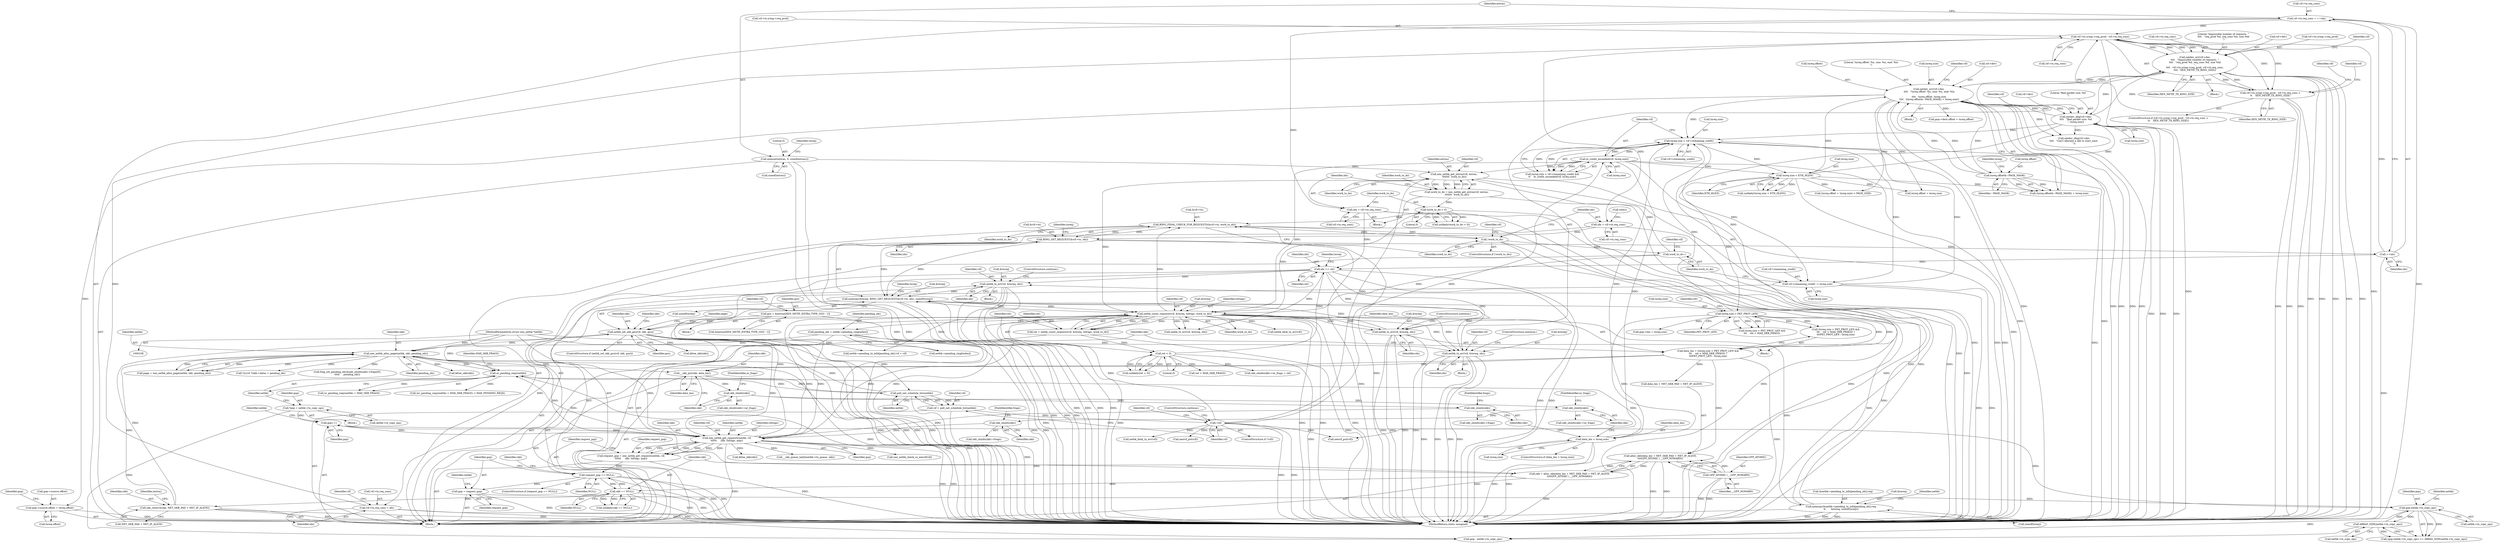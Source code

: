 digraph "0_linux_48856286b64e4b66ec62b94e504d0b29c1ade664_3@pointer" {
"1000490" [label="(Call,gop->source.offset = txreq.offset)"];
"1000340" [label="(Call,netdev_err(vif->dev,\n \t\t\t\t   \"txreq.offset: %x, size: %u, end: %lu\n\",\n \t\t\t\t   txreq.offset, txreq.size,\n \t\t\t\t   (txreq.offset&~PAGE_MASK) + txreq.size))"];
"1000314" [label="(Call,netdev_dbg(vif->dev,\n\t\t\t\t   \"Bad packet size: %d\n\", txreq.size))"];
"1000170" [label="(Call,netdev_err(vif->dev,\n\t\t\t\t   \"Impossible number of requests. \"\n\t\t\t\t   \"req_prod %d, req_cons %d, size %ld\n\",\n\t\t\t\t   vif->tx.sring->req_prod, vif->tx.req_cons,\n\t\t\t\t   XEN_NETIF_TX_RING_SIZE))"];
"1000155" [label="(Call,vif->tx.sring->req_prod - vif->tx.req_cons)"];
"1000250" [label="(Call,vif->tx.req_cons = ++idx)"];
"1000256" [label="(Call,++idx)"];
"1000215" [label="(Call,RING_GET_REQUEST(&vif->tx, idx))"];
"1000191" [label="(Call,RING_FINAL_CHECK_FOR_REQUESTS(&vif->tx, work_to_do))"];
"1000285" [label="(Call,work_to_do < 0)"];
"1000270" [label="(Call,work_to_do = xen_netbk_get_extras(vif, extras,\n \t\t\t\t\t\t\t  work_to_do))"];
"1000272" [label="(Call,xen_netbk_get_extras(vif, extras,\n \t\t\t\t\t\t\t  work_to_do))"];
"1000150" [label="(Call,!vif)"];
"1000145" [label="(Call,vif = poll_net_schedule_list(netbk))"];
"1000147" [label="(Call,poll_net_schedule_list(netbk))"];
"1000124" [label="(Call,nr_pending_reqs(netbk))"];
"1000454" [label="(Call,xen_netbk_alloc_page(netbk, skb, pending_idx))"];
"1000109" [label="(MethodParameterIn,struct xen_netbk *netbk)"];
"1000444" [label="(Call,netbk_set_skb_gso(vif, skb, gso))"];
"1000291" [label="(Call,netbk_count_requests(vif, &txreq, txfrags, work_to_do))"];
"1000232" [label="(Call,tx_credit_exceeded(vif, txreq.size))"];
"1000225" [label="(Call,txreq.size > vif->remaining_credit)"];
"1000580" [label="(Call,data_len < txreq.size)"];
"1000570" [label="(Call,__skb_put(skb, data_len))"];
"1000376" [label="(Call,data_len = (txreq.size > PKT_PROT_LEN &&\n\t\t\t    ret < MAX_SKB_FRAGS) ?\n\t\t\tPKT_PROT_LEN : txreq.size)"];
"1000380" [label="(Call,txreq.size > PKT_PROT_LEN)"];
"1000308" [label="(Call,txreq.size < ETH_HLEN)"];
"1000241" [label="(Call,vif->remaining_credit -= txreq.size)"];
"1000212" [label="(Call,memcpy(&txreq, RING_GET_REQUEST(&vif->tx, idx), sizeof(txreq)))"];
"1000630" [label="(Call,netbk_tx_err(vif, &txreq, idx))"];
"1000617" [label="(Call,xen_netbk_get_requests(netbk, vif,\n\t\t\t\t\t\t     skb, txfrags, gop))"];
"1000606" [label="(Call,skb_shinfo(skb))"];
"1000575" [label="(Call,skb_shinfo(skb))"];
"1000595" [label="(Call,skb_shinfo(skb))"];
"1000588" [label="(Call,skb_shinfo(skb))"];
"1000538" [label="(Call,gop++)"];
"1000112" [label="(Call,*gop = netbk->tx_copy_ops)"];
"1000656" [label="(Call,gop-netbk->tx_copy_ops)"];
"1000636" [label="(Call,gop = request_gop)"];
"1000624" [label="(Call,request_gop == NULL)"];
"1000615" [label="(Call,request_gop = xen_netbk_get_requests(netbk, vif,\n\t\t\t\t\t\t     skb, txfrags, gop))"];
"1000405" [label="(Call,skb == NULL)"];
"1000392" [label="(Call,skb = alloc_skb(data_len + NET_SKB_PAD + NET_IP_ALIGN,\n\t\t\t\tGFP_ATOMIC | __GFP_NOWARN))"];
"1000394" [label="(Call,alloc_skb(data_len + NET_SKB_PAD + NET_IP_ALIGN,\n\t\t\t\tGFP_ATOMIC | __GFP_NOWARN))"];
"1000400" [label="(Call,GFP_ATOMIC | __GFP_NOWARN)"];
"1000661" [label="(Call,ARRAY_SIZE(netbk->tx_copy_ops))"];
"1000540" [label="(Call,memcpy(&netbk->pending_tx_info[pending_idx].req,\n\t\t       &txreq, sizeof(txreq)))"];
"1000303" [label="(Call,idx += ret)"];
"1000299" [label="(Call,ret < 0)"];
"1000289" [label="(Call,ret = netbk_count_requests(vif, &txreq, txfrags, work_to_do))"];
"1000276" [label="(Call,idx = vif->tx.req_cons)"];
"1000322" [label="(Call,netbk_tx_err(vif, &txreq, idx))"];
"1000464" [label="(Call,netbk_tx_err(vif, &txreq, idx))"];
"1000248" [label="(Call,work_to_do--)"];
"1000198" [label="(Call,!work_to_do)"];
"1000420" [label="(Call,skb_reserve(skb, NET_SKB_PAD + NET_IP_ALIGN))"];
"1000435" [label="(Call,gso = &extras[XEN_NETIF_EXTRA_TYPE_GSO - 1])"];
"1000369" [label="(Call,pending_idx = netbk->pending_ring[index])"];
"1000258" [label="(Call,memset(extras, 0, sizeof(extras)))"];
"1000204" [label="(Call,idx = vif->tx.req_cons)"];
"1000645" [label="(Call,vif->tx.req_cons = idx)"];
"1000154" [label="(Call,vif->tx.sring->req_prod - vif->tx.req_cons >\n\t\t    XEN_NETIF_TX_RING_SIZE)"];
"1000352" [label="(Call,txreq.offset&~PAGE_MASK)"];
"1000224" [label="(Call,txreq.size > vif->remaining_credit &&\n\t\t    tx_credit_exceeded(vif, txreq.size))"];
"1000204" [label="(Call,idx = vif->tx.req_cons)"];
"1000576" [label="(Identifier,skb)"];
"1000227" [label="(Identifier,txreq)"];
"1000400" [label="(Call,GFP_ATOMIC | __GFP_NOWARN)"];
"1000124" [label="(Call,nr_pending_reqs(netbk))"];
"1000465" [label="(Identifier,vif)"];
"1000241" [label="(Call,vif->remaining_credit -= txreq.size)"];
"1000629" [label="(Identifier,skb)"];
"1000385" [label="(Call,ret < MAX_SKB_FRAGS)"];
"1000226" [label="(Call,txreq.size)"];
"1000657" [label="(Identifier,gop)"];
"1000275" [label="(Identifier,work_to_do)"];
"1000491" [label="(Call,gop->source.offset)"];
"1000443" [label="(ControlStructure,if (netbk_set_skb_gso(vif, skb, gso)))"];
"1000645" [label="(Call,vif->tx.req_cons = idx)"];
"1000651" [label="(Identifier,idx)"];
"1000277" [label="(Identifier,idx)"];
"1000573" [label="(Call,skb_shinfo(skb)->nr_frags = ret)"];
"1000420" [label="(Call,skb_reserve(skb, NET_SKB_PAD + NET_IP_ALIGN))"];
"1000597" [label="(FieldIdentifier,frags)"];
"1000134" [label="(Block,)"];
"1000623" [label="(ControlStructure,if (request_gop == NULL))"];
"1000406" [label="(Identifier,skb)"];
"1000663" [label="(Identifier,netbk)"];
"1000642" [label="(Identifier,netbk)"];
"1000386" [label="(Identifier,ret)"];
"1000257" [label="(Identifier,idx)"];
"1000503" [label="(Identifier,gop)"];
"1000630" [label="(Call,netbk_tx_err(vif, &txreq, idx))"];
"1000187" [label="(Identifier,XEN_NETIF_TX_RING_SIZE)"];
"1000250" [label="(Call,vif->tx.req_cons = ++idx)"];
"1000272" [label="(Call,xen_netbk_get_extras(vif, extras,\n \t\t\t\t\t\t\t  work_to_do))"];
"1000369" [label="(Call,pending_idx = netbk->pending_ring[index])"];
"1000615" [label="(Call,request_gop = xen_netbk_get_requests(netbk, vif,\n\t\t\t\t\t\t     skb, txfrags, gop))"];
"1000201" [label="(Call,xenvif_put(vif))"];
"1000428" [label="(Identifier,extras)"];
"1000213" [label="(Call,&txreq)"];
"1000233" [label="(Identifier,vif)"];
"1000301" [label="(Literal,0)"];
"1000405" [label="(Call,skb == NULL)"];
"1000553" [label="(Call,netbk->pending_tx_info[pending_idx].vif = vif)"];
"1000260" [label="(Literal,0)"];
"1000175" [label="(Call,vif->tx.sring->req_prod)"];
"1000371" [label="(Call,netbk->pending_ring[index])"];
"1000624" [label="(Call,request_gop == NULL)"];
"1000298" [label="(Call,unlikely(ret < 0))"];
"1000456" [label="(Identifier,skb)"];
"1000312" [label="(Identifier,ETH_HLEN)"];
"1000450" [label="(Identifier,skb)"];
"1000109" [label="(MethodParameterIn,struct xen_netbk *netbk)"];
"1000225" [label="(Call,txreq.size > vif->remaining_credit)"];
"1000308" [label="(Call,txreq.size < ETH_HLEN)"];
"1000188" [label="(Call,netbk_fatal_tx_err(vif))"];
"1000172" [label="(Identifier,vif)"];
"1000404" [label="(Call,unlikely(skb == NULL))"];
"1000322" [label="(Call,netbk_tx_err(vif, &txreq, idx))"];
"1000222" [label="(Identifier,txreq)"];
"1000270" [label="(Call,work_to_do = xen_netbk_get_extras(vif, extras,\n \t\t\t\t\t\t\t  work_to_do))"];
"1000339" [label="(Block,)"];
"1000628" [label="(Call,kfree_skb(skb))"];
"1000594" [label="(Call,skb_shinfo(skb)->frags)"];
"1000199" [label="(Identifier,work_to_do)"];
"1000662" [label="(Call,netbk->tx_copy_ops)"];
"1000570" [label="(Call,__skb_put(skb, data_len))"];
"1000361" [label="(Identifier,vif)"];
"1000258" [label="(Call,memset(extras, 0, sizeof(extras)))"];
"1000596" [label="(Identifier,skb)"];
"1000330" [label="(Call,(txreq.offset + txreq.size) > PAGE_SIZE)"];
"1000526" [label="(Call,gop->len = txreq.size)"];
"1000496" [label="(Call,txreq.offset)"];
"1000299" [label="(Call,ret < 0)"];
"1000194" [label="(Identifier,vif)"];
"1000541" [label="(Call,&netbk->pending_tx_info[pending_idx].req)"];
"1000517" [label="(Call,gop->dest.offset = txreq.offset)"];
"1000168" [label="(Identifier,XEN_NETIF_TX_RING_SIZE)"];
"1000324" [label="(Call,&txreq)"];
"1000123" [label="(Call,nr_pending_reqs(netbk) + MAX_SKB_FRAGS)"];
"1000286" [label="(Identifier,work_to_do)"];
"1000152" [label="(ControlStructure,continue;)"];
"1000253" [label="(Identifier,vif)"];
"1000632" [label="(Call,&txreq)"];
"1000625" [label="(Identifier,request_gop)"];
"1000212" [label="(Call,memcpy(&txreq, RING_GET_REQUEST(&vif->tx, idx), sizeof(txreq)))"];
"1000381" [label="(Call,txreq.size)"];
"1000433" [label="(Block,)"];
"1000159" [label="(Identifier,vif)"];
"1000191" [label="(Call,RING_FINAL_CHECK_FOR_REQUESTS(&vif->tx, work_to_do))"];
"1000198" [label="(Call,!work_to_do)"];
"1000261" [label="(Call,sizeof(extras))"];
"1000595" [label="(Call,skb_shinfo(skb))"];
"1000327" [label="(ControlStructure,continue;)"];
"1000392" [label="(Call,skb = alloc_skb(data_len + NET_SKB_PAD + NET_IP_ALIGN,\n\t\t\t\tGFP_ATOMIC | __GFP_NOWARN))"];
"1000341" [label="(Call,vif->dev)"];
"1000229" [label="(Call,vif->remaining_credit)"];
"1000588" [label="(Call,skb_shinfo(skb))"];
"1000345" [label="(Call,txreq.offset)"];
"1000259" [label="(Identifier,extras)"];
"1000672" [label="(MethodReturn,static unsigned)"];
"1000571" [label="(Identifier,skb)"];
"1000577" [label="(FieldIdentifier,nr_frags)"];
"1000189" [label="(Identifier,vif)"];
"1000376" [label="(Call,data_len = (txreq.size > PKT_PROT_LEN &&\n\t\t\t    ret < MAX_SKB_FRAGS) ?\n\t\t\tPKT_PROT_LEN : txreq.size)"];
"1000384" [label="(Identifier,PKT_PROT_LEN)"];
"1000579" [label="(ControlStructure,if (data_len < txreq.size))"];
"1000323" [label="(Identifier,vif)"];
"1000352" [label="(Call,txreq.offset&~PAGE_MASK)"];
"1000284" [label="(Call,unlikely(work_to_do < 0))"];
"1000446" [label="(Identifier,skb)"];
"1000245" [label="(Call,txreq.size)"];
"1000242" [label="(Call,vif->remaining_credit)"];
"1000326" [label="(Identifier,idx)"];
"1000437" [label="(Call,&extras[XEN_NETIF_EXTRA_TYPE_GSO - 1])"];
"1000148" [label="(Identifier,netbk)"];
"1000153" [label="(ControlStructure,if (vif->tx.sring->req_prod - vif->tx.req_cons >\n\t\t    XEN_NETIF_TX_RING_SIZE))"];
"1000635" [label="(ControlStructure,continue;)"];
"1000300" [label="(Identifier,ret)"];
"1000303" [label="(Call,idx += ret)"];
"1000287" [label="(Literal,0)"];
"1000232" [label="(Call,tx_credit_exceeded(vif, txreq.size))"];
"1000656" [label="(Call,gop-netbk->tx_copy_ops)"];
"1000154" [label="(Call,vif->tx.sring->req_prod - vif->tx.req_cons >\n\t\t    XEN_NETIF_TX_RING_SIZE)"];
"1000305" [label="(Identifier,ret)"];
"1000216" [label="(Call,&vif->tx)"];
"1000549" [label="(Call,&txreq)"];
"1000393" [label="(Identifier,skb)"];
"1000444" [label="(Call,netbk_set_skb_gso(vif, skb, gso))"];
"1000634" [label="(Identifier,idx)"];
"1000582" [label="(Call,txreq.size)"];
"1000540" [label="(Call,memcpy(&netbk->pending_tx_info[pending_idx].req,\n\t\t       &txreq, sizeof(txreq)))"];
"1000655" [label="(Call,(gop-netbk->tx_copy_ops) >= ARRAY_SIZE(netbk->tx_copy_ops))"];
"1000151" [label="(Identifier,vif)"];
"1000169" [label="(Block,)"];
"1000379" [label="(Call,txreq.size > PKT_PROT_LEN &&\n\t\t\t    ret < MAX_SKB_FRAGS)"];
"1000452" [label="(Call,page = xen_netbk_alloc_page(netbk, skb, pending_idx))"];
"1000409" [label="(Call,netdev_dbg(vif->dev,\n\t\t\t\t   \"Can't allocate a skb in start_xmit.\n\"))"];
"1000455" [label="(Identifier,netbk)"];
"1000114" [label="(Call,netbk->tx_copy_ops)"];
"1000636" [label="(Call,gop = request_gop)"];
"1000461" [label="(Block,)"];
"1000285" [label="(Call,work_to_do < 0)"];
"1000291" [label="(Call,netbk_count_requests(vif, &txreq, txfrags, work_to_do))"];
"1000626" [label="(Identifier,NULL)"];
"1000627" [label="(Block,)"];
"1000309" [label="(Call,txreq.size)"];
"1000435" [label="(Call,gso = &extras[XEN_NETIF_EXTRA_TYPE_GSO - 1])"];
"1000314" [label="(Call,netdev_dbg(vif->dev,\n\t\t\t\t   \"Bad packet size: %d\n\", txreq.size))"];
"1000155" [label="(Call,vif->tx.sring->req_prod - vif->tx.req_cons)"];
"1000380" [label="(Call,txreq.size > PKT_PROT_LEN)"];
"1000638" [label="(Identifier,request_gop)"];
"1000557" [label="(Identifier,netbk)"];
"1000447" [label="(Identifier,gso)"];
"1000292" [label="(Identifier,vif)"];
"1000377" [label="(Identifier,data_len)"];
"1000110" [label="(Block,)"];
"1000269" [label="(Block,)"];
"1000315" [label="(Call,vif->dev)"];
"1000344" [label="(Literal,\"txreq.offset: %x, size: %u, end: %lu\n\")"];
"1000606" [label="(Call,skb_shinfo(skb))"];
"1000234" [label="(Call,txreq.size)"];
"1000266" [label="(Identifier,txreq)"];
"1000211" [label="(Call,rmb())"];
"1000197" [label="(ControlStructure,if (!work_to_do))"];
"1000126" [label="(Identifier,MAX_SKB_FRAGS)"];
"1000620" [label="(Identifier,skb)"];
"1000248" [label="(Call,work_to_do--)"];
"1000587" [label="(Call,skb_shinfo(skb)->nr_frags)"];
"1000468" [label="(Identifier,idx)"];
"1000318" [label="(Literal,\"Bad packet size: %d\n\")"];
"1000658" [label="(Call,netbk->tx_copy_ops)"];
"1000407" [label="(Identifier,NULL)"];
"1000170" [label="(Call,netdev_err(vif->dev,\n\t\t\t\t   \"Impossible number of requests. \"\n\t\t\t\t   \"req_prod %d, req_cons %d, size %ld\n\",\n\t\t\t\t   vif->tx.sring->req_prod, vif->tx.req_cons,\n\t\t\t\t   XEN_NETIF_TX_RING_SIZE))"];
"1000146" [label="(Identifier,vif)"];
"1000351" [label="(Call,(txreq.offset&~PAGE_MASK) + txreq.size)"];
"1000619" [label="(Identifier,vif)"];
"1000112" [label="(Call,*gop = netbk->tx_copy_ops)"];
"1000639" [label="(Call,__skb_queue_tail(&netbk->tx_queue, skb))"];
"1000290" [label="(Identifier,ret)"];
"1000490" [label="(Call,gop->source.offset = txreq.offset)"];
"1000667" [label="(Call,gop - netbk->tx_copy_ops)"];
"1000196" [label="(Identifier,work_to_do)"];
"1000607" [label="(Identifier,skb)"];
"1000271" [label="(Identifier,work_to_do)"];
"1000163" [label="(Call,vif->tx.req_cons)"];
"1000149" [label="(ControlStructure,if (!vif))"];
"1000238" [label="(Call,xenvif_put(vif))"];
"1000538" [label="(Call,gop++)"];
"1000293" [label="(Call,&txreq)"];
"1000539" [label="(Identifier,gop)"];
"1000445" [label="(Identifier,vif)"];
"1000545" [label="(Identifier,netbk)"];
"1000661" [label="(Call,ARRAY_SIZE(netbk->tx_copy_ops))"];
"1000304" [label="(Identifier,idx)"];
"1000122" [label="(Call,(nr_pending_reqs(netbk) + MAX_SKB_FRAGS) < MAX_PENDING_REQS)"];
"1000617" [label="(Call,xen_netbk_get_requests(netbk, vif,\n\t\t\t\t\t\t     skb, txfrags, gop))"];
"1000574" [label="(Call,skb_shinfo(skb)->nr_frags)"];
"1000572" [label="(Identifier,data_len)"];
"1000401" [label="(Identifier,GFP_ATOMIC)"];
"1000147" [label="(Call,poll_net_schedule_list(netbk))"];
"1000562" [label="(Call,*((u16 *)skb->data) = pending_idx)"];
"1000394" [label="(Call,alloc_skb(data_len + NET_SKB_PAD + NET_IP_ALIGN,\n\t\t\t\tGFP_ATOMIC | __GFP_NOWARN))"];
"1000449" [label="(Call,kfree_skb(skb))"];
"1000591" [label="(Call,frag_set_pending_idx(&skb_shinfo(skb)->frags[0],\n\t\t\t\t\t     pending_idx))"];
"1000590" [label="(FieldIdentifier,nr_frags)"];
"1000276" [label="(Call,idx = vif->tx.req_cons)"];
"1000414" [label="(Call,netbk_tx_err(vif, &txreq, idx))"];
"1000605" [label="(Call,skb_shinfo(skb)->frags)"];
"1000464" [label="(Call,netbk_tx_err(vif, &txreq, idx))"];
"1000580" [label="(Call,data_len < txreq.size)"];
"1000192" [label="(Call,&vif->tx)"];
"1000289" [label="(Call,ret = netbk_count_requests(vif, &txreq, txfrags, work_to_do))"];
"1000156" [label="(Call,vif->tx.sring->req_prod)"];
"1000575" [label="(Call,skb_shinfo(skb))"];
"1000378" [label="(Call,(txreq.size > PKT_PROT_LEN &&\n\t\t\t    ret < MAX_SKB_FRAGS) ?\n\t\t\tPKT_PROT_LEN : txreq.size)"];
"1000646" [label="(Call,vif->tx.req_cons)"];
"1000653" [label="(Identifier,vif)"];
"1000348" [label="(Call,txreq.size)"];
"1000589" [label="(Identifier,skb)"];
"1000220" [label="(Identifier,idx)"];
"1000150" [label="(Call,!vif)"];
"1000454" [label="(Call,xen_netbk_alloc_page(netbk, skb, pending_idx))"];
"1000313" [label="(Block,)"];
"1000469" [label="(ControlStructure,continue;)"];
"1000436" [label="(Identifier,gso)"];
"1000608" [label="(FieldIdentifier,frags)"];
"1000581" [label="(Identifier,data_len)"];
"1000295" [label="(Identifier,txfrags)"];
"1000296" [label="(Identifier,work_to_do)"];
"1000125" [label="(Identifier,netbk)"];
"1000182" [label="(Call,vif->tx.req_cons)"];
"1000174" [label="(Literal,\"Impossible number of requests. \"\n\t\t\t\t   \"req_prod %d, req_cons %d, size %ld\n\")"];
"1000622" [label="(Identifier,gop)"];
"1000251" [label="(Call,vif->tx.req_cons)"];
"1000256" [label="(Call,++idx)"];
"1000453" [label="(Identifier,page)"];
"1000145" [label="(Call,vif = poll_net_schedule_list(netbk))"];
"1000171" [label="(Call,vif->dev)"];
"1000395" [label="(Call,data_len + NET_SKB_PAD + NET_IP_ALIGN)"];
"1000618" [label="(Identifier,netbk)"];
"1000457" [label="(Identifier,pending_idx)"];
"1000205" [label="(Identifier,idx)"];
"1000402" [label="(Identifier,__GFP_NOWARN)"];
"1000249" [label="(Identifier,work_to_do)"];
"1000621" [label="(Identifier,txfrags)"];
"1000466" [label="(Call,&txreq)"];
"1000370" [label="(Identifier,pending_idx)"];
"1000273" [label="(Identifier,vif)"];
"1000356" [label="(Identifier,~PAGE_MASK)"];
"1000616" [label="(Identifier,request_gop)"];
"1000358" [label="(Identifier,txreq)"];
"1000221" [label="(Call,sizeof(txreq))"];
"1000215" [label="(Call,RING_GET_REQUEST(&vif->tx, idx))"];
"1000206" [label="(Call,vif->tx.req_cons)"];
"1000331" [label="(Call,txreq.offset + txreq.size)"];
"1000319" [label="(Call,txreq.size)"];
"1000551" [label="(Call,sizeof(txreq))"];
"1000113" [label="(Identifier,gop)"];
"1000340" [label="(Call,netdev_err(vif->dev,\n \t\t\t\t   \"txreq.offset: %x, size: %u, end: %lu\n\",\n \t\t\t\t   txreq.offset, txreq.size,\n \t\t\t\t   (txreq.offset&~PAGE_MASK) + txreq.size))"];
"1000631" [label="(Identifier,vif)"];
"1000421" [label="(Identifier,skb)"];
"1000360" [label="(Call,netbk_fatal_tx_err(vif))"];
"1000422" [label="(Call,NET_SKB_PAD + NET_IP_ALIGN)"];
"1000278" [label="(Call,vif->tx.req_cons)"];
"1000307" [label="(Call,unlikely(txreq.size < ETH_HLEN))"];
"1000462" [label="(Call,kfree_skb(skb))"];
"1000353" [label="(Call,txreq.offset)"];
"1000202" [label="(Identifier,vif)"];
"1000637" [label="(Identifier,gop)"];
"1000652" [label="(Call,xen_netbk_check_rx_xenvif(vif))"];
"1000274" [label="(Identifier,extras)"];
"1000310" [label="(Identifier,txreq)"];
"1000490" -> "1000134"  [label="AST: "];
"1000490" -> "1000496"  [label="CFG: "];
"1000491" -> "1000490"  [label="AST: "];
"1000496" -> "1000490"  [label="AST: "];
"1000503" -> "1000490"  [label="CFG: "];
"1000490" -> "1000672"  [label="DDG: "];
"1000340" -> "1000490"  [label="DDG: "];
"1000340" -> "1000339"  [label="AST: "];
"1000340" -> "1000351"  [label="CFG: "];
"1000341" -> "1000340"  [label="AST: "];
"1000344" -> "1000340"  [label="AST: "];
"1000345" -> "1000340"  [label="AST: "];
"1000348" -> "1000340"  [label="AST: "];
"1000351" -> "1000340"  [label="AST: "];
"1000361" -> "1000340"  [label="CFG: "];
"1000340" -> "1000672"  [label="DDG: "];
"1000340" -> "1000672"  [label="DDG: "];
"1000340" -> "1000672"  [label="DDG: "];
"1000340" -> "1000672"  [label="DDG: "];
"1000340" -> "1000672"  [label="DDG: "];
"1000340" -> "1000170"  [label="DDG: "];
"1000340" -> "1000225"  [label="DDG: "];
"1000340" -> "1000314"  [label="DDG: "];
"1000340" -> "1000330"  [label="DDG: "];
"1000340" -> "1000331"  [label="DDG: "];
"1000314" -> "1000340"  [label="DDG: "];
"1000170" -> "1000340"  [label="DDG: "];
"1000352" -> "1000340"  [label="DDG: "];
"1000352" -> "1000340"  [label="DDG: "];
"1000308" -> "1000340"  [label="DDG: "];
"1000340" -> "1000352"  [label="DDG: "];
"1000340" -> "1000409"  [label="DDG: "];
"1000340" -> "1000517"  [label="DDG: "];
"1000314" -> "1000313"  [label="AST: "];
"1000314" -> "1000319"  [label="CFG: "];
"1000315" -> "1000314"  [label="AST: "];
"1000318" -> "1000314"  [label="AST: "];
"1000319" -> "1000314"  [label="AST: "];
"1000323" -> "1000314"  [label="CFG: "];
"1000314" -> "1000672"  [label="DDG: "];
"1000314" -> "1000672"  [label="DDG: "];
"1000314" -> "1000672"  [label="DDG: "];
"1000314" -> "1000170"  [label="DDG: "];
"1000314" -> "1000225"  [label="DDG: "];
"1000170" -> "1000314"  [label="DDG: "];
"1000308" -> "1000314"  [label="DDG: "];
"1000314" -> "1000409"  [label="DDG: "];
"1000170" -> "1000169"  [label="AST: "];
"1000170" -> "1000187"  [label="CFG: "];
"1000171" -> "1000170"  [label="AST: "];
"1000174" -> "1000170"  [label="AST: "];
"1000175" -> "1000170"  [label="AST: "];
"1000182" -> "1000170"  [label="AST: "];
"1000187" -> "1000170"  [label="AST: "];
"1000189" -> "1000170"  [label="CFG: "];
"1000170" -> "1000672"  [label="DDG: "];
"1000170" -> "1000672"  [label="DDG: "];
"1000170" -> "1000672"  [label="DDG: "];
"1000170" -> "1000672"  [label="DDG: "];
"1000170" -> "1000672"  [label="DDG: "];
"1000170" -> "1000155"  [label="DDG: "];
"1000170" -> "1000155"  [label="DDG: "];
"1000170" -> "1000154"  [label="DDG: "];
"1000155" -> "1000170"  [label="DDG: "];
"1000155" -> "1000170"  [label="DDG: "];
"1000154" -> "1000170"  [label="DDG: "];
"1000170" -> "1000409"  [label="DDG: "];
"1000155" -> "1000154"  [label="AST: "];
"1000155" -> "1000163"  [label="CFG: "];
"1000156" -> "1000155"  [label="AST: "];
"1000163" -> "1000155"  [label="AST: "];
"1000168" -> "1000155"  [label="CFG: "];
"1000155" -> "1000672"  [label="DDG: "];
"1000155" -> "1000672"  [label="DDG: "];
"1000155" -> "1000154"  [label="DDG: "];
"1000155" -> "1000154"  [label="DDG: "];
"1000250" -> "1000155"  [label="DDG: "];
"1000645" -> "1000155"  [label="DDG: "];
"1000155" -> "1000204"  [label="DDG: "];
"1000250" -> "1000134"  [label="AST: "];
"1000250" -> "1000256"  [label="CFG: "];
"1000251" -> "1000250"  [label="AST: "];
"1000256" -> "1000250"  [label="AST: "];
"1000259" -> "1000250"  [label="CFG: "];
"1000250" -> "1000672"  [label="DDG: "];
"1000256" -> "1000250"  [label="DDG: "];
"1000250" -> "1000276"  [label="DDG: "];
"1000256" -> "1000257"  [label="CFG: "];
"1000257" -> "1000256"  [label="AST: "];
"1000256" -> "1000672"  [label="DDG: "];
"1000215" -> "1000256"  [label="DDG: "];
"1000256" -> "1000303"  [label="DDG: "];
"1000215" -> "1000212"  [label="AST: "];
"1000215" -> "1000220"  [label="CFG: "];
"1000216" -> "1000215"  [label="AST: "];
"1000220" -> "1000215"  [label="AST: "];
"1000222" -> "1000215"  [label="CFG: "];
"1000215" -> "1000672"  [label="DDG: "];
"1000215" -> "1000672"  [label="DDG: "];
"1000215" -> "1000191"  [label="DDG: "];
"1000215" -> "1000212"  [label="DDG: "];
"1000215" -> "1000212"  [label="DDG: "];
"1000191" -> "1000215"  [label="DDG: "];
"1000204" -> "1000215"  [label="DDG: "];
"1000191" -> "1000134"  [label="AST: "];
"1000191" -> "1000196"  [label="CFG: "];
"1000192" -> "1000191"  [label="AST: "];
"1000196" -> "1000191"  [label="AST: "];
"1000199" -> "1000191"  [label="CFG: "];
"1000191" -> "1000672"  [label="DDG: "];
"1000191" -> "1000672"  [label="DDG: "];
"1000285" -> "1000191"  [label="DDG: "];
"1000291" -> "1000191"  [label="DDG: "];
"1000198" -> "1000191"  [label="DDG: "];
"1000191" -> "1000198"  [label="DDG: "];
"1000285" -> "1000284"  [label="AST: "];
"1000285" -> "1000287"  [label="CFG: "];
"1000286" -> "1000285"  [label="AST: "];
"1000287" -> "1000285"  [label="AST: "];
"1000284" -> "1000285"  [label="CFG: "];
"1000285" -> "1000672"  [label="DDG: "];
"1000285" -> "1000284"  [label="DDG: "];
"1000285" -> "1000284"  [label="DDG: "];
"1000270" -> "1000285"  [label="DDG: "];
"1000285" -> "1000291"  [label="DDG: "];
"1000270" -> "1000269"  [label="AST: "];
"1000270" -> "1000272"  [label="CFG: "];
"1000271" -> "1000270"  [label="AST: "];
"1000272" -> "1000270"  [label="AST: "];
"1000277" -> "1000270"  [label="CFG: "];
"1000270" -> "1000672"  [label="DDG: "];
"1000272" -> "1000270"  [label="DDG: "];
"1000272" -> "1000270"  [label="DDG: "];
"1000272" -> "1000270"  [label="DDG: "];
"1000272" -> "1000275"  [label="CFG: "];
"1000273" -> "1000272"  [label="AST: "];
"1000274" -> "1000272"  [label="AST: "];
"1000275" -> "1000272"  [label="AST: "];
"1000272" -> "1000672"  [label="DDG: "];
"1000272" -> "1000672"  [label="DDG: "];
"1000150" -> "1000272"  [label="DDG: "];
"1000232" -> "1000272"  [label="DDG: "];
"1000258" -> "1000272"  [label="DDG: "];
"1000248" -> "1000272"  [label="DDG: "];
"1000272" -> "1000291"  [label="DDG: "];
"1000150" -> "1000149"  [label="AST: "];
"1000150" -> "1000151"  [label="CFG: "];
"1000151" -> "1000150"  [label="AST: "];
"1000152" -> "1000150"  [label="CFG: "];
"1000159" -> "1000150"  [label="CFG: "];
"1000150" -> "1000672"  [label="DDG: "];
"1000150" -> "1000672"  [label="DDG: "];
"1000145" -> "1000150"  [label="DDG: "];
"1000150" -> "1000188"  [label="DDG: "];
"1000150" -> "1000201"  [label="DDG: "];
"1000150" -> "1000232"  [label="DDG: "];
"1000150" -> "1000238"  [label="DDG: "];
"1000150" -> "1000291"  [label="DDG: "];
"1000145" -> "1000134"  [label="AST: "];
"1000145" -> "1000147"  [label="CFG: "];
"1000146" -> "1000145"  [label="AST: "];
"1000147" -> "1000145"  [label="AST: "];
"1000151" -> "1000145"  [label="CFG: "];
"1000145" -> "1000672"  [label="DDG: "];
"1000147" -> "1000145"  [label="DDG: "];
"1000147" -> "1000148"  [label="CFG: "];
"1000148" -> "1000147"  [label="AST: "];
"1000147" -> "1000672"  [label="DDG: "];
"1000147" -> "1000124"  [label="DDG: "];
"1000124" -> "1000147"  [label="DDG: "];
"1000109" -> "1000147"  [label="DDG: "];
"1000147" -> "1000454"  [label="DDG: "];
"1000124" -> "1000123"  [label="AST: "];
"1000124" -> "1000125"  [label="CFG: "];
"1000125" -> "1000124"  [label="AST: "];
"1000126" -> "1000124"  [label="CFG: "];
"1000124" -> "1000672"  [label="DDG: "];
"1000124" -> "1000122"  [label="DDG: "];
"1000124" -> "1000123"  [label="DDG: "];
"1000454" -> "1000124"  [label="DDG: "];
"1000617" -> "1000124"  [label="DDG: "];
"1000109" -> "1000124"  [label="DDG: "];
"1000454" -> "1000452"  [label="AST: "];
"1000454" -> "1000457"  [label="CFG: "];
"1000455" -> "1000454"  [label="AST: "];
"1000456" -> "1000454"  [label="AST: "];
"1000457" -> "1000454"  [label="AST: "];
"1000452" -> "1000454"  [label="CFG: "];
"1000454" -> "1000672"  [label="DDG: "];
"1000454" -> "1000452"  [label="DDG: "];
"1000454" -> "1000452"  [label="DDG: "];
"1000454" -> "1000452"  [label="DDG: "];
"1000109" -> "1000454"  [label="DDG: "];
"1000444" -> "1000454"  [label="DDG: "];
"1000420" -> "1000454"  [label="DDG: "];
"1000369" -> "1000454"  [label="DDG: "];
"1000454" -> "1000462"  [label="DDG: "];
"1000454" -> "1000562"  [label="DDG: "];
"1000454" -> "1000570"  [label="DDG: "];
"1000454" -> "1000591"  [label="DDG: "];
"1000454" -> "1000617"  [label="DDG: "];
"1000109" -> "1000108"  [label="AST: "];
"1000109" -> "1000672"  [label="DDG: "];
"1000109" -> "1000617"  [label="DDG: "];
"1000444" -> "1000443"  [label="AST: "];
"1000444" -> "1000447"  [label="CFG: "];
"1000445" -> "1000444"  [label="AST: "];
"1000446" -> "1000444"  [label="AST: "];
"1000447" -> "1000444"  [label="AST: "];
"1000450" -> "1000444"  [label="CFG: "];
"1000453" -> "1000444"  [label="CFG: "];
"1000444" -> "1000672"  [label="DDG: "];
"1000444" -> "1000672"  [label="DDG: "];
"1000444" -> "1000672"  [label="DDG: "];
"1000291" -> "1000444"  [label="DDG: "];
"1000420" -> "1000444"  [label="DDG: "];
"1000435" -> "1000444"  [label="DDG: "];
"1000444" -> "1000449"  [label="DDG: "];
"1000444" -> "1000464"  [label="DDG: "];
"1000444" -> "1000553"  [label="DDG: "];
"1000444" -> "1000617"  [label="DDG: "];
"1000291" -> "1000289"  [label="AST: "];
"1000291" -> "1000296"  [label="CFG: "];
"1000292" -> "1000291"  [label="AST: "];
"1000293" -> "1000291"  [label="AST: "];
"1000295" -> "1000291"  [label="AST: "];
"1000296" -> "1000291"  [label="AST: "];
"1000289" -> "1000291"  [label="CFG: "];
"1000291" -> "1000672"  [label="DDG: "];
"1000291" -> "1000672"  [label="DDG: "];
"1000291" -> "1000672"  [label="DDG: "];
"1000291" -> "1000672"  [label="DDG: "];
"1000291" -> "1000212"  [label="DDG: "];
"1000291" -> "1000289"  [label="DDG: "];
"1000291" -> "1000289"  [label="DDG: "];
"1000291" -> "1000289"  [label="DDG: "];
"1000291" -> "1000289"  [label="DDG: "];
"1000232" -> "1000291"  [label="DDG: "];
"1000212" -> "1000291"  [label="DDG: "];
"1000617" -> "1000291"  [label="DDG: "];
"1000248" -> "1000291"  [label="DDG: "];
"1000291" -> "1000322"  [label="DDG: "];
"1000291" -> "1000322"  [label="DDG: "];
"1000291" -> "1000360"  [label="DDG: "];
"1000291" -> "1000414"  [label="DDG: "];
"1000291" -> "1000414"  [label="DDG: "];
"1000291" -> "1000464"  [label="DDG: "];
"1000291" -> "1000464"  [label="DDG: "];
"1000291" -> "1000540"  [label="DDG: "];
"1000291" -> "1000553"  [label="DDG: "];
"1000291" -> "1000617"  [label="DDG: "];
"1000291" -> "1000617"  [label="DDG: "];
"1000232" -> "1000224"  [label="AST: "];
"1000232" -> "1000234"  [label="CFG: "];
"1000233" -> "1000232"  [label="AST: "];
"1000234" -> "1000232"  [label="AST: "];
"1000224" -> "1000232"  [label="CFG: "];
"1000232" -> "1000672"  [label="DDG: "];
"1000232" -> "1000225"  [label="DDG: "];
"1000232" -> "1000224"  [label="DDG: "];
"1000232" -> "1000224"  [label="DDG: "];
"1000225" -> "1000232"  [label="DDG: "];
"1000232" -> "1000238"  [label="DDG: "];
"1000232" -> "1000241"  [label="DDG: "];
"1000232" -> "1000308"  [label="DDG: "];
"1000225" -> "1000224"  [label="AST: "];
"1000225" -> "1000229"  [label="CFG: "];
"1000226" -> "1000225"  [label="AST: "];
"1000229" -> "1000225"  [label="AST: "];
"1000233" -> "1000225"  [label="CFG: "];
"1000224" -> "1000225"  [label="CFG: "];
"1000225" -> "1000672"  [label="DDG: "];
"1000225" -> "1000672"  [label="DDG: "];
"1000225" -> "1000224"  [label="DDG: "];
"1000225" -> "1000224"  [label="DDG: "];
"1000580" -> "1000225"  [label="DDG: "];
"1000380" -> "1000225"  [label="DDG: "];
"1000241" -> "1000225"  [label="DDG: "];
"1000225" -> "1000241"  [label="DDG: "];
"1000225" -> "1000241"  [label="DDG: "];
"1000225" -> "1000308"  [label="DDG: "];
"1000580" -> "1000579"  [label="AST: "];
"1000580" -> "1000582"  [label="CFG: "];
"1000581" -> "1000580"  [label="AST: "];
"1000582" -> "1000580"  [label="AST: "];
"1000589" -> "1000580"  [label="CFG: "];
"1000607" -> "1000580"  [label="CFG: "];
"1000580" -> "1000672"  [label="DDG: "];
"1000580" -> "1000672"  [label="DDG: "];
"1000580" -> "1000672"  [label="DDG: "];
"1000570" -> "1000580"  [label="DDG: "];
"1000380" -> "1000580"  [label="DDG: "];
"1000570" -> "1000134"  [label="AST: "];
"1000570" -> "1000572"  [label="CFG: "];
"1000571" -> "1000570"  [label="AST: "];
"1000572" -> "1000570"  [label="AST: "];
"1000576" -> "1000570"  [label="CFG: "];
"1000570" -> "1000672"  [label="DDG: "];
"1000376" -> "1000570"  [label="DDG: "];
"1000570" -> "1000575"  [label="DDG: "];
"1000376" -> "1000134"  [label="AST: "];
"1000376" -> "1000378"  [label="CFG: "];
"1000377" -> "1000376"  [label="AST: "];
"1000378" -> "1000376"  [label="AST: "];
"1000393" -> "1000376"  [label="CFG: "];
"1000376" -> "1000672"  [label="DDG: "];
"1000380" -> "1000376"  [label="DDG: "];
"1000380" -> "1000376"  [label="DDG: "];
"1000376" -> "1000394"  [label="DDG: "];
"1000376" -> "1000395"  [label="DDG: "];
"1000380" -> "1000379"  [label="AST: "];
"1000380" -> "1000384"  [label="CFG: "];
"1000381" -> "1000380"  [label="AST: "];
"1000384" -> "1000380"  [label="AST: "];
"1000386" -> "1000380"  [label="CFG: "];
"1000379" -> "1000380"  [label="CFG: "];
"1000380" -> "1000379"  [label="DDG: "];
"1000380" -> "1000379"  [label="DDG: "];
"1000308" -> "1000380"  [label="DDG: "];
"1000380" -> "1000378"  [label="DDG: "];
"1000380" -> "1000378"  [label="DDG: "];
"1000380" -> "1000526"  [label="DDG: "];
"1000308" -> "1000307"  [label="AST: "];
"1000308" -> "1000312"  [label="CFG: "];
"1000309" -> "1000308"  [label="AST: "];
"1000312" -> "1000308"  [label="AST: "];
"1000307" -> "1000308"  [label="CFG: "];
"1000308" -> "1000672"  [label="DDG: "];
"1000308" -> "1000307"  [label="DDG: "];
"1000308" -> "1000307"  [label="DDG: "];
"1000308" -> "1000330"  [label="DDG: "];
"1000308" -> "1000331"  [label="DDG: "];
"1000308" -> "1000351"  [label="DDG: "];
"1000241" -> "1000134"  [label="AST: "];
"1000241" -> "1000245"  [label="CFG: "];
"1000242" -> "1000241"  [label="AST: "];
"1000245" -> "1000241"  [label="AST: "];
"1000249" -> "1000241"  [label="CFG: "];
"1000241" -> "1000672"  [label="DDG: "];
"1000241" -> "1000672"  [label="DDG: "];
"1000212" -> "1000134"  [label="AST: "];
"1000212" -> "1000221"  [label="CFG: "];
"1000213" -> "1000212"  [label="AST: "];
"1000221" -> "1000212"  [label="AST: "];
"1000227" -> "1000212"  [label="CFG: "];
"1000212" -> "1000672"  [label="DDG: "];
"1000212" -> "1000672"  [label="DDG: "];
"1000212" -> "1000672"  [label="DDG: "];
"1000630" -> "1000212"  [label="DDG: "];
"1000322" -> "1000212"  [label="DDG: "];
"1000540" -> "1000212"  [label="DDG: "];
"1000464" -> "1000212"  [label="DDG: "];
"1000630" -> "1000627"  [label="AST: "];
"1000630" -> "1000634"  [label="CFG: "];
"1000631" -> "1000630"  [label="AST: "];
"1000632" -> "1000630"  [label="AST: "];
"1000634" -> "1000630"  [label="AST: "];
"1000635" -> "1000630"  [label="CFG: "];
"1000630" -> "1000672"  [label="DDG: "];
"1000630" -> "1000672"  [label="DDG: "];
"1000630" -> "1000672"  [label="DDG: "];
"1000630" -> "1000672"  [label="DDG: "];
"1000617" -> "1000630"  [label="DDG: "];
"1000540" -> "1000630"  [label="DDG: "];
"1000303" -> "1000630"  [label="DDG: "];
"1000617" -> "1000615"  [label="AST: "];
"1000617" -> "1000622"  [label="CFG: "];
"1000618" -> "1000617"  [label="AST: "];
"1000619" -> "1000617"  [label="AST: "];
"1000620" -> "1000617"  [label="AST: "];
"1000621" -> "1000617"  [label="AST: "];
"1000622" -> "1000617"  [label="AST: "];
"1000615" -> "1000617"  [label="CFG: "];
"1000617" -> "1000672"  [label="DDG: "];
"1000617" -> "1000672"  [label="DDG: "];
"1000617" -> "1000538"  [label="DDG: "];
"1000617" -> "1000615"  [label="DDG: "];
"1000617" -> "1000615"  [label="DDG: "];
"1000617" -> "1000615"  [label="DDG: "];
"1000617" -> "1000615"  [label="DDG: "];
"1000617" -> "1000615"  [label="DDG: "];
"1000606" -> "1000617"  [label="DDG: "];
"1000595" -> "1000617"  [label="DDG: "];
"1000538" -> "1000617"  [label="DDG: "];
"1000617" -> "1000628"  [label="DDG: "];
"1000617" -> "1000639"  [label="DDG: "];
"1000617" -> "1000652"  [label="DDG: "];
"1000617" -> "1000667"  [label="DDG: "];
"1000606" -> "1000605"  [label="AST: "];
"1000606" -> "1000607"  [label="CFG: "];
"1000607" -> "1000606"  [label="AST: "];
"1000608" -> "1000606"  [label="CFG: "];
"1000575" -> "1000606"  [label="DDG: "];
"1000575" -> "1000574"  [label="AST: "];
"1000575" -> "1000576"  [label="CFG: "];
"1000576" -> "1000575"  [label="AST: "];
"1000577" -> "1000575"  [label="CFG: "];
"1000575" -> "1000588"  [label="DDG: "];
"1000595" -> "1000594"  [label="AST: "];
"1000595" -> "1000596"  [label="CFG: "];
"1000596" -> "1000595"  [label="AST: "];
"1000597" -> "1000595"  [label="CFG: "];
"1000588" -> "1000595"  [label="DDG: "];
"1000588" -> "1000587"  [label="AST: "];
"1000588" -> "1000589"  [label="CFG: "];
"1000589" -> "1000588"  [label="AST: "];
"1000590" -> "1000588"  [label="CFG: "];
"1000538" -> "1000134"  [label="AST: "];
"1000538" -> "1000539"  [label="CFG: "];
"1000539" -> "1000538"  [label="AST: "];
"1000545" -> "1000538"  [label="CFG: "];
"1000112" -> "1000538"  [label="DDG: "];
"1000656" -> "1000538"  [label="DDG: "];
"1000112" -> "1000110"  [label="AST: "];
"1000112" -> "1000114"  [label="CFG: "];
"1000113" -> "1000112"  [label="AST: "];
"1000114" -> "1000112"  [label="AST: "];
"1000125" -> "1000112"  [label="CFG: "];
"1000112" -> "1000667"  [label="DDG: "];
"1000656" -> "1000655"  [label="AST: "];
"1000656" -> "1000658"  [label="CFG: "];
"1000657" -> "1000656"  [label="AST: "];
"1000658" -> "1000656"  [label="AST: "];
"1000663" -> "1000656"  [label="CFG: "];
"1000656" -> "1000655"  [label="DDG: "];
"1000656" -> "1000655"  [label="DDG: "];
"1000636" -> "1000656"  [label="DDG: "];
"1000661" -> "1000656"  [label="DDG: "];
"1000656" -> "1000661"  [label="DDG: "];
"1000656" -> "1000667"  [label="DDG: "];
"1000636" -> "1000134"  [label="AST: "];
"1000636" -> "1000638"  [label="CFG: "];
"1000637" -> "1000636"  [label="AST: "];
"1000638" -> "1000636"  [label="AST: "];
"1000642" -> "1000636"  [label="CFG: "];
"1000636" -> "1000672"  [label="DDG: "];
"1000624" -> "1000636"  [label="DDG: "];
"1000624" -> "1000623"  [label="AST: "];
"1000624" -> "1000626"  [label="CFG: "];
"1000625" -> "1000624"  [label="AST: "];
"1000626" -> "1000624"  [label="AST: "];
"1000629" -> "1000624"  [label="CFG: "];
"1000637" -> "1000624"  [label="CFG: "];
"1000624" -> "1000672"  [label="DDG: "];
"1000624" -> "1000672"  [label="DDG: "];
"1000624" -> "1000672"  [label="DDG: "];
"1000624" -> "1000405"  [label="DDG: "];
"1000615" -> "1000624"  [label="DDG: "];
"1000405" -> "1000624"  [label="DDG: "];
"1000615" -> "1000134"  [label="AST: "];
"1000616" -> "1000615"  [label="AST: "];
"1000625" -> "1000615"  [label="CFG: "];
"1000615" -> "1000672"  [label="DDG: "];
"1000405" -> "1000404"  [label="AST: "];
"1000405" -> "1000407"  [label="CFG: "];
"1000406" -> "1000405"  [label="AST: "];
"1000407" -> "1000405"  [label="AST: "];
"1000404" -> "1000405"  [label="CFG: "];
"1000405" -> "1000672"  [label="DDG: "];
"1000405" -> "1000672"  [label="DDG: "];
"1000405" -> "1000404"  [label="DDG: "];
"1000405" -> "1000404"  [label="DDG: "];
"1000392" -> "1000405"  [label="DDG: "];
"1000405" -> "1000420"  [label="DDG: "];
"1000392" -> "1000134"  [label="AST: "];
"1000392" -> "1000394"  [label="CFG: "];
"1000393" -> "1000392"  [label="AST: "];
"1000394" -> "1000392"  [label="AST: "];
"1000406" -> "1000392"  [label="CFG: "];
"1000392" -> "1000672"  [label="DDG: "];
"1000394" -> "1000392"  [label="DDG: "];
"1000394" -> "1000392"  [label="DDG: "];
"1000394" -> "1000400"  [label="CFG: "];
"1000395" -> "1000394"  [label="AST: "];
"1000400" -> "1000394"  [label="AST: "];
"1000394" -> "1000672"  [label="DDG: "];
"1000394" -> "1000672"  [label="DDG: "];
"1000400" -> "1000394"  [label="DDG: "];
"1000400" -> "1000394"  [label="DDG: "];
"1000400" -> "1000402"  [label="CFG: "];
"1000401" -> "1000400"  [label="AST: "];
"1000402" -> "1000400"  [label="AST: "];
"1000400" -> "1000672"  [label="DDG: "];
"1000400" -> "1000672"  [label="DDG: "];
"1000661" -> "1000655"  [label="AST: "];
"1000661" -> "1000662"  [label="CFG: "];
"1000662" -> "1000661"  [label="AST: "];
"1000655" -> "1000661"  [label="CFG: "];
"1000661" -> "1000655"  [label="DDG: "];
"1000661" -> "1000667"  [label="DDG: "];
"1000540" -> "1000134"  [label="AST: "];
"1000540" -> "1000551"  [label="CFG: "];
"1000541" -> "1000540"  [label="AST: "];
"1000549" -> "1000540"  [label="AST: "];
"1000551" -> "1000540"  [label="AST: "];
"1000557" -> "1000540"  [label="CFG: "];
"1000540" -> "1000672"  [label="DDG: "];
"1000540" -> "1000672"  [label="DDG: "];
"1000540" -> "1000672"  [label="DDG: "];
"1000303" -> "1000134"  [label="AST: "];
"1000303" -> "1000305"  [label="CFG: "];
"1000304" -> "1000303"  [label="AST: "];
"1000305" -> "1000303"  [label="AST: "];
"1000310" -> "1000303"  [label="CFG: "];
"1000303" -> "1000672"  [label="DDG: "];
"1000303" -> "1000672"  [label="DDG: "];
"1000299" -> "1000303"  [label="DDG: "];
"1000276" -> "1000303"  [label="DDG: "];
"1000303" -> "1000322"  [label="DDG: "];
"1000303" -> "1000414"  [label="DDG: "];
"1000303" -> "1000464"  [label="DDG: "];
"1000303" -> "1000645"  [label="DDG: "];
"1000299" -> "1000298"  [label="AST: "];
"1000299" -> "1000301"  [label="CFG: "];
"1000300" -> "1000299"  [label="AST: "];
"1000301" -> "1000299"  [label="AST: "];
"1000298" -> "1000299"  [label="CFG: "];
"1000299" -> "1000672"  [label="DDG: "];
"1000299" -> "1000298"  [label="DDG: "];
"1000299" -> "1000298"  [label="DDG: "];
"1000289" -> "1000299"  [label="DDG: "];
"1000299" -> "1000385"  [label="DDG: "];
"1000299" -> "1000573"  [label="DDG: "];
"1000289" -> "1000134"  [label="AST: "];
"1000290" -> "1000289"  [label="AST: "];
"1000300" -> "1000289"  [label="CFG: "];
"1000289" -> "1000672"  [label="DDG: "];
"1000276" -> "1000269"  [label="AST: "];
"1000276" -> "1000278"  [label="CFG: "];
"1000277" -> "1000276"  [label="AST: "];
"1000278" -> "1000276"  [label="AST: "];
"1000286" -> "1000276"  [label="CFG: "];
"1000276" -> "1000672"  [label="DDG: "];
"1000276" -> "1000672"  [label="DDG: "];
"1000322" -> "1000313"  [label="AST: "];
"1000322" -> "1000326"  [label="CFG: "];
"1000323" -> "1000322"  [label="AST: "];
"1000324" -> "1000322"  [label="AST: "];
"1000326" -> "1000322"  [label="AST: "];
"1000327" -> "1000322"  [label="CFG: "];
"1000322" -> "1000672"  [label="DDG: "];
"1000322" -> "1000672"  [label="DDG: "];
"1000322" -> "1000672"  [label="DDG: "];
"1000322" -> "1000672"  [label="DDG: "];
"1000464" -> "1000461"  [label="AST: "];
"1000464" -> "1000468"  [label="CFG: "];
"1000465" -> "1000464"  [label="AST: "];
"1000466" -> "1000464"  [label="AST: "];
"1000468" -> "1000464"  [label="AST: "];
"1000469" -> "1000464"  [label="CFG: "];
"1000464" -> "1000672"  [label="DDG: "];
"1000464" -> "1000672"  [label="DDG: "];
"1000464" -> "1000672"  [label="DDG: "];
"1000464" -> "1000672"  [label="DDG: "];
"1000248" -> "1000134"  [label="AST: "];
"1000248" -> "1000249"  [label="CFG: "];
"1000249" -> "1000248"  [label="AST: "];
"1000253" -> "1000248"  [label="CFG: "];
"1000198" -> "1000248"  [label="DDG: "];
"1000198" -> "1000197"  [label="AST: "];
"1000198" -> "1000199"  [label="CFG: "];
"1000199" -> "1000198"  [label="AST: "];
"1000202" -> "1000198"  [label="CFG: "];
"1000205" -> "1000198"  [label="CFG: "];
"1000198" -> "1000672"  [label="DDG: "];
"1000198" -> "1000672"  [label="DDG: "];
"1000420" -> "1000134"  [label="AST: "];
"1000420" -> "1000422"  [label="CFG: "];
"1000421" -> "1000420"  [label="AST: "];
"1000422" -> "1000420"  [label="AST: "];
"1000428" -> "1000420"  [label="CFG: "];
"1000420" -> "1000672"  [label="DDG: "];
"1000420" -> "1000672"  [label="DDG: "];
"1000435" -> "1000433"  [label="AST: "];
"1000435" -> "1000437"  [label="CFG: "];
"1000436" -> "1000435"  [label="AST: "];
"1000437" -> "1000435"  [label="AST: "];
"1000445" -> "1000435"  [label="CFG: "];
"1000435" -> "1000672"  [label="DDG: "];
"1000369" -> "1000134"  [label="AST: "];
"1000369" -> "1000371"  [label="CFG: "];
"1000370" -> "1000369"  [label="AST: "];
"1000371" -> "1000369"  [label="AST: "];
"1000377" -> "1000369"  [label="CFG: "];
"1000369" -> "1000672"  [label="DDG: "];
"1000369" -> "1000672"  [label="DDG: "];
"1000258" -> "1000134"  [label="AST: "];
"1000258" -> "1000261"  [label="CFG: "];
"1000259" -> "1000258"  [label="AST: "];
"1000260" -> "1000258"  [label="AST: "];
"1000261" -> "1000258"  [label="AST: "];
"1000266" -> "1000258"  [label="CFG: "];
"1000258" -> "1000672"  [label="DDG: "];
"1000258" -> "1000672"  [label="DDG: "];
"1000204" -> "1000134"  [label="AST: "];
"1000204" -> "1000206"  [label="CFG: "];
"1000205" -> "1000204"  [label="AST: "];
"1000206" -> "1000204"  [label="AST: "];
"1000211" -> "1000204"  [label="CFG: "];
"1000204" -> "1000672"  [label="DDG: "];
"1000645" -> "1000134"  [label="AST: "];
"1000645" -> "1000651"  [label="CFG: "];
"1000646" -> "1000645"  [label="AST: "];
"1000651" -> "1000645"  [label="AST: "];
"1000653" -> "1000645"  [label="CFG: "];
"1000645" -> "1000672"  [label="DDG: "];
"1000645" -> "1000672"  [label="DDG: "];
"1000154" -> "1000153"  [label="AST: "];
"1000154" -> "1000168"  [label="CFG: "];
"1000168" -> "1000154"  [label="AST: "];
"1000172" -> "1000154"  [label="CFG: "];
"1000194" -> "1000154"  [label="CFG: "];
"1000154" -> "1000672"  [label="DDG: "];
"1000154" -> "1000672"  [label="DDG: "];
"1000154" -> "1000672"  [label="DDG: "];
"1000352" -> "1000351"  [label="AST: "];
"1000352" -> "1000356"  [label="CFG: "];
"1000353" -> "1000352"  [label="AST: "];
"1000356" -> "1000352"  [label="AST: "];
"1000358" -> "1000352"  [label="CFG: "];
"1000352" -> "1000672"  [label="DDG: "];
"1000352" -> "1000351"  [label="DDG: "];
"1000352" -> "1000351"  [label="DDG: "];
}
